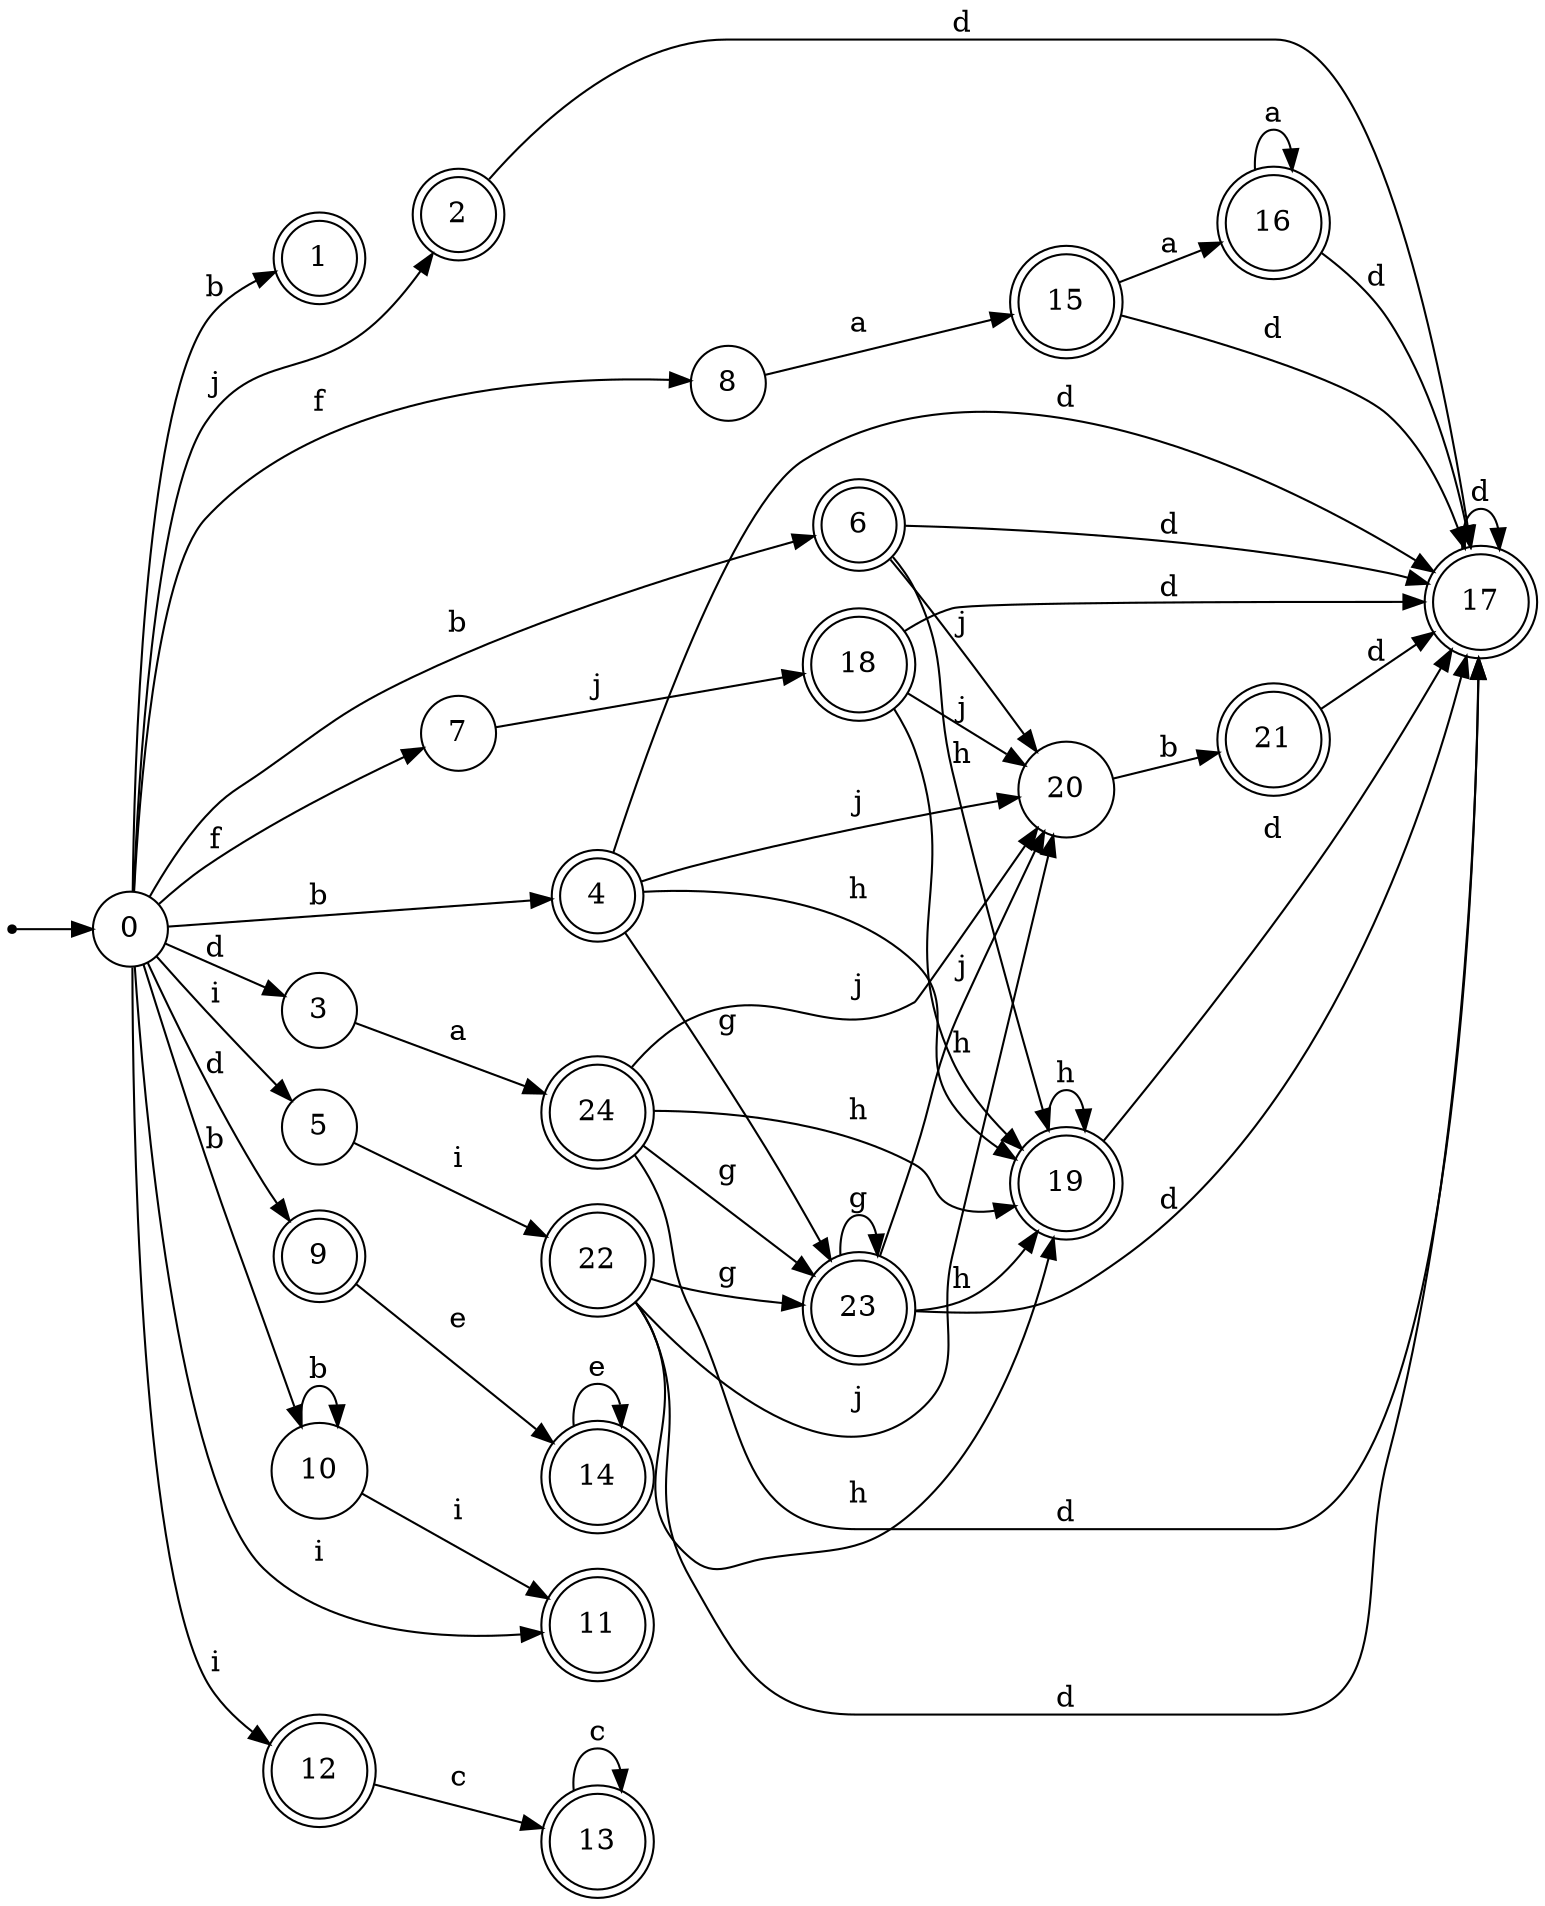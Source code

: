 digraph finite_state_machine {
rankdir=LR;
size="20,20";
node [shape = point]; "dummy0"
node [shape = circle]; "0";
"dummy0" -> "0";
node [shape = doublecircle]; "1";node [shape = doublecircle]; "2";node [shape = circle]; "3";
node [shape = doublecircle]; "4";node [shape = circle]; "5";
node [shape = doublecircle]; "6";node [shape = circle]; "7";
node [shape = circle]; "8";
node [shape = doublecircle]; "9";node [shape = circle]; "10";
node [shape = doublecircle]; "11";node [shape = doublecircle]; "12";node [shape = doublecircle]; "13";node [shape = doublecircle]; "14";node [shape = doublecircle]; "15";node [shape = doublecircle]; "16";node [shape = doublecircle]; "17";node [shape = doublecircle]; "18";node [shape = doublecircle]; "19";node [shape = circle]; "20";
node [shape = doublecircle]; "21";node [shape = doublecircle]; "22";node [shape = doublecircle]; "23";node [shape = doublecircle]; "24";"0" -> "1" [label = "b"];
 "0" -> "10" [label = "b"];
 "0" -> "4" [label = "b"];
 "0" -> "6" [label = "b"];
 "0" -> "2" [label = "j"];
 "0" -> "9" [label = "d"];
 "0" -> "3" [label = "d"];
 "0" -> "11" [label = "i"];
 "0" -> "12" [label = "i"];
 "0" -> "5" [label = "i"];
 "0" -> "8" [label = "f"];
 "0" -> "7" [label = "f"];
 "12" -> "13" [label = "c"];
 "13" -> "13" [label = "c"];
 "10" -> "10" [label = "b"];
 "10" -> "11" [label = "i"];
 "9" -> "14" [label = "e"];
 "14" -> "14" [label = "e"];
 "8" -> "15" [label = "a"];
 "15" -> "16" [label = "a"];
 "15" -> "17" [label = "d"];
 "17" -> "17" [label = "d"];
 "16" -> "16" [label = "a"];
 "16" -> "17" [label = "d"];
 "7" -> "18" [label = "j"];
 "18" -> "19" [label = "h"];
 "18" -> "20" [label = "j"];
 "18" -> "17" [label = "d"];
 "20" -> "21" [label = "b"];
 "21" -> "17" [label = "d"];
 "19" -> "19" [label = "h"];
 "19" -> "17" [label = "d"];
 "6" -> "19" [label = "h"];
 "6" -> "20" [label = "j"];
 "6" -> "17" [label = "d"];
 "5" -> "22" [label = "i"];
 "22" -> "23" [label = "g"];
 "22" -> "19" [label = "h"];
 "22" -> "20" [label = "j"];
 "22" -> "17" [label = "d"];
 "23" -> "23" [label = "g"];
 "23" -> "19" [label = "h"];
 "23" -> "20" [label = "j"];
 "23" -> "17" [label = "d"];
 "4" -> "23" [label = "g"];
 "4" -> "19" [label = "h"];
 "4" -> "20" [label = "j"];
 "4" -> "17" [label = "d"];
 "3" -> "24" [label = "a"];
 "24" -> "23" [label = "g"];
 "24" -> "19" [label = "h"];
 "24" -> "20" [label = "j"];
 "24" -> "17" [label = "d"];
 "2" -> "17" [label = "d"];
 }
